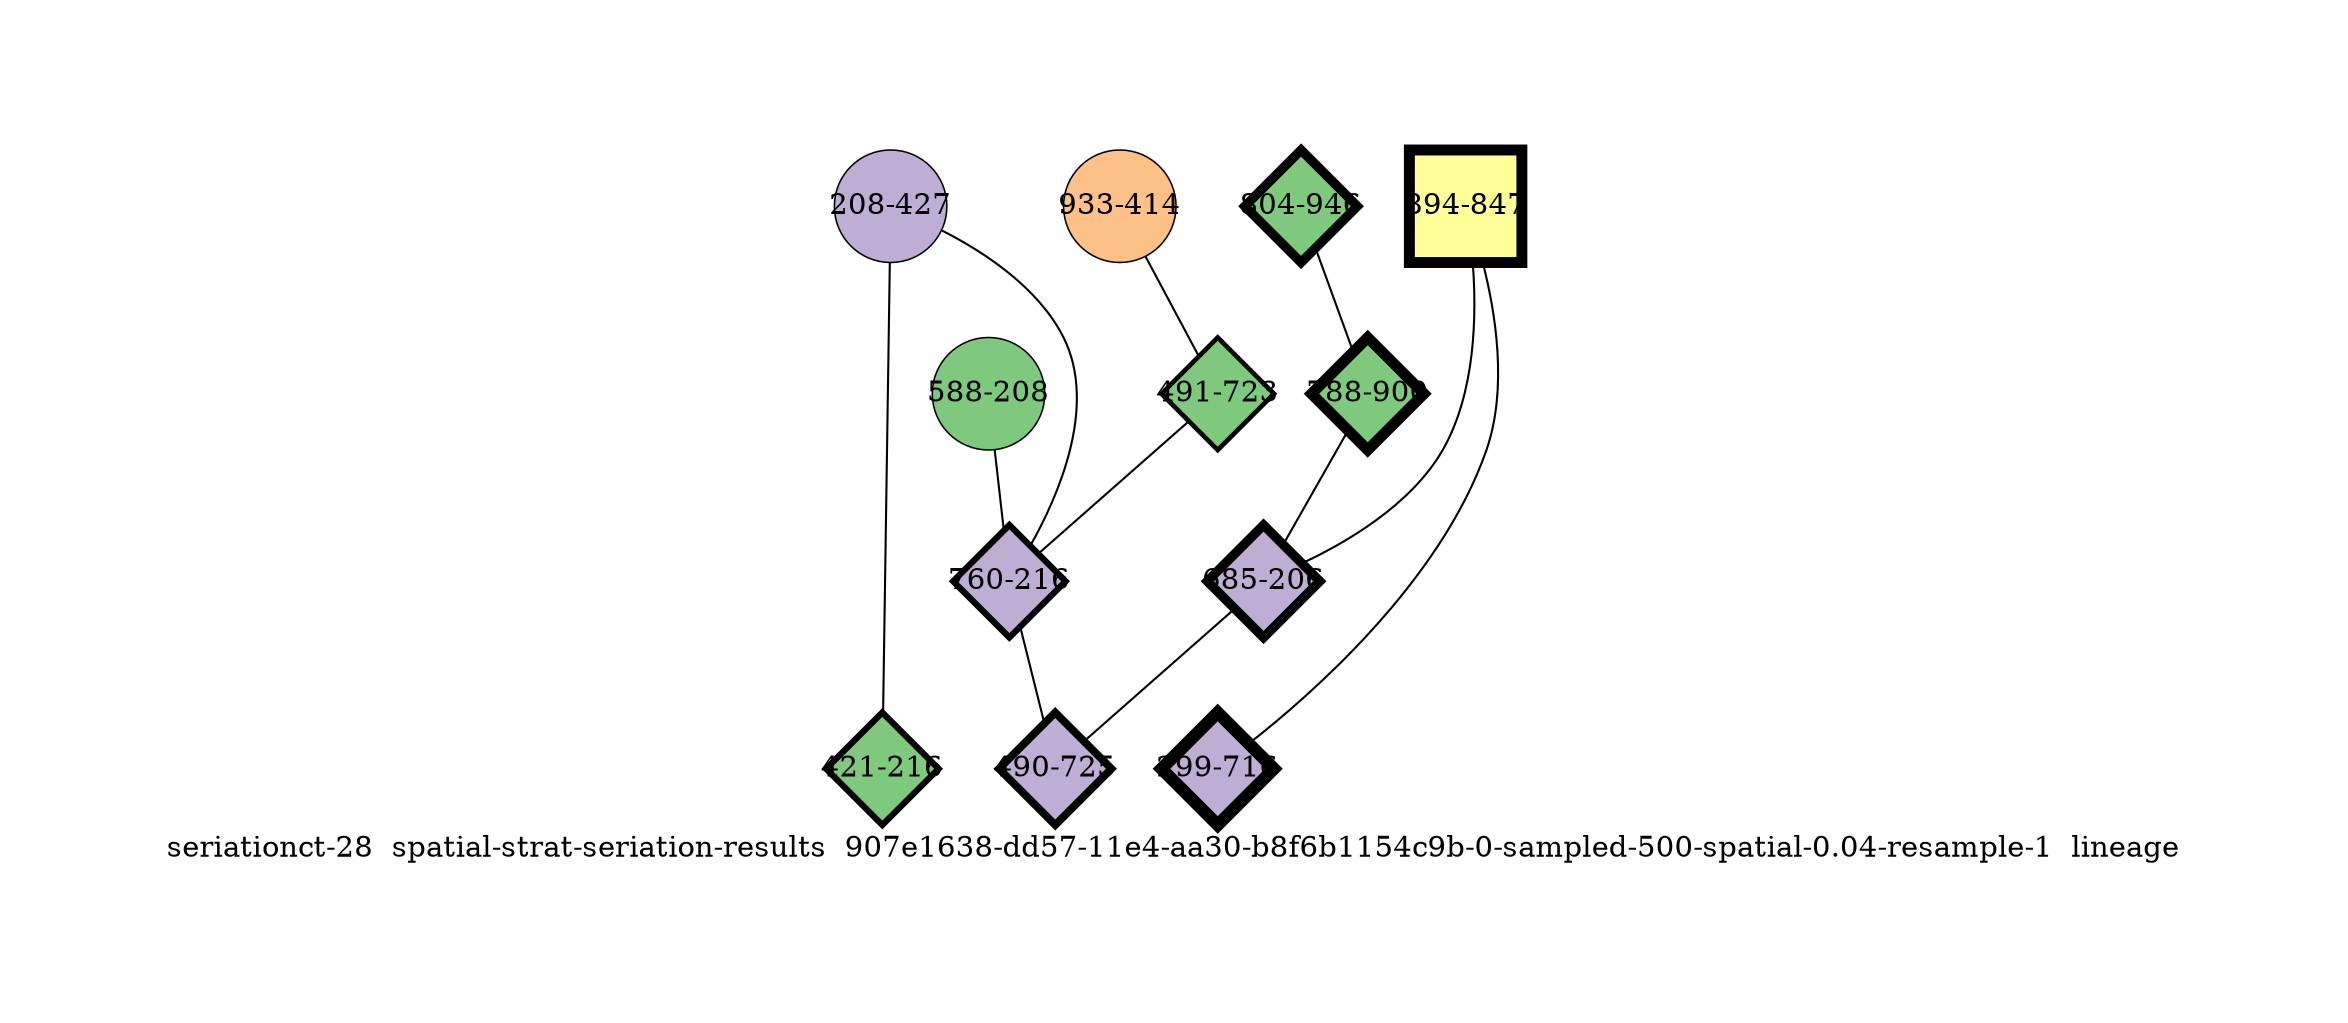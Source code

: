 strict graph "seriationct-28  spatial-strat-seriation-results  907e1638-dd57-11e4-aa30-b8f6b1154c9b-0-sampled-500-spatial-0.04-resample-1  lineage" {
labelloc=b;
ratio=auto;
pad="1.0";
label="seriationct-28  spatial-strat-seriation-results  907e1638-dd57-11e4-aa30-b8f6b1154c9b-0-sampled-500-spatial-0.04-resample-1  lineage";
node [width="0.75", style=filled, fixedsize=true, height="0.75", shape=circle, label=""];
0 [xCoordinate="427.0", appears_in_slice=1, yCoordinate="208.0", colorscheme=accent8, lineage_id=0, short_label="208-427", label="208-427", shape=circle, cluster_id=1, fillcolor=2, size="500.0", id=11, penwidth="0.75"];
1 [xCoordinate="847.0", appears_in_slice=7, yCoordinate="894.0", colorscheme=accent8, lineage_id=1, short_label="894-847", label="894-847", shape=square, cluster_id=3, fillcolor=4, size="500.0", id=3, penwidth="5.25"];
2 [xCoordinate="414.0", appears_in_slice=1, yCoordinate="933.0", colorscheme=accent8, lineage_id=0, short_label="933-414", label="933-414", shape=circle, cluster_id=2, fillcolor=3, size="500.0", id=2, penwidth="0.75"];
3 [xCoordinate="216.0", appears_in_slice=4, yCoordinate="421.0", colorscheme=accent8, lineage_id=2, short_label="421-216", label="421-216", shape=diamond, cluster_id=0, fillcolor=1, size="500.0", id=0, penwidth="3.0"];
4 [xCoordinate="208.0", appears_in_slice=1, yCoordinate="588.0", colorscheme=accent8, lineage_id=0, short_label="588-208", label="588-208", shape=circle, cluster_id=0, fillcolor=1, size="500.0", id=4, penwidth="0.75"];
5 [xCoordinate="716.0", appears_in_slice=8, yCoordinate="299.0", colorscheme=accent8, lineage_id=2, short_label="299-716", label="299-716", shape=diamond, cluster_id=1, fillcolor=2, size="500.0", id=5, penwidth="6.0"];
6 [xCoordinate="946.0", appears_in_slice=6, yCoordinate="804.0", colorscheme=accent8, lineage_id=2, short_label="804-946", label="804-946", shape=diamond, cluster_id=0, fillcolor=1, size="500.0", id=6, penwidth="4.5"];
7 [xCoordinate="723.0", appears_in_slice=3, yCoordinate="491.0", colorscheme=accent8, lineage_id=2, short_label="491-723", label="491-723", shape=diamond, cluster_id=0, fillcolor=1, size="500.0", id=7, penwidth="2.25"];
8 [xCoordinate="900.0", appears_in_slice=7, yCoordinate="788.0", colorscheme=accent8, lineage_id=2, short_label="788-900", label="788-900", shape=diamond, cluster_id=0, fillcolor=1, size="500.0", id=9, penwidth="5.25"];
9 [xCoordinate="216.0", appears_in_slice=4, yCoordinate="760.0", colorscheme=accent8, lineage_id=2, short_label="760-216", label="760-216", shape=diamond, cluster_id=1, fillcolor=2, size="500.0", id=1, penwidth="3.0"];
10 [xCoordinate="206.0", appears_in_slice=6, yCoordinate="685.0", colorscheme=accent8, lineage_id=2, short_label="685-206", label="685-206", shape=diamond, cluster_id=1, fillcolor=2, size="500.0", id=10, penwidth="4.5"];
11 [xCoordinate="725.0", appears_in_slice=5, yCoordinate="490.0", colorscheme=accent8, lineage_id=2, short_label="490-725", label="490-725", shape=diamond, cluster_id=1, fillcolor=2, size="500.0", id=8, penwidth="3.75"];
0 -- 9  [inverseweight="2.05941008163", weight="0.485575946686"];
0 -- 3  [inverseweight="2.07096603689", weight="0.482866441162"];
1 -- 10  [inverseweight="3.24074629758", weight="0.30857089947"];
1 -- 5  [inverseweight="3.02780174797", weight="0.330272614669"];
2 -- 7  [inverseweight="7.82972292354", weight="0.127718440329"];
4 -- 9  [inverseweight="1.86699781017", weight="0.535619267764"];
6 -- 8  [inverseweight="2.07029132208", weight="0.483023808937"];
7 -- 9  [inverseweight="2.20497651492", weight="0.453519569589"];
8 -- 10  [inverseweight="2.95604523399", weight="0.338289816577"];
9 -- 11  [inverseweight="2.39538995691", weight="0.417468561691"];
10 -- 11  [inverseweight="2.9111125487", weight="0.343511280746"];
}
